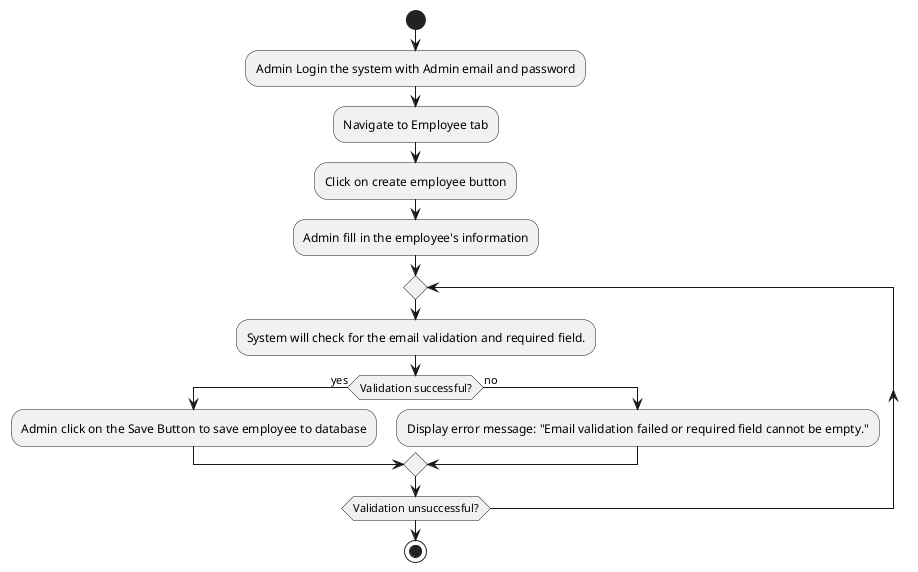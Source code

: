 @startuml

start

:Admin Login the system with Admin email and password;
:Navigate to Employee tab;
:Click on create employee button;
:Admin fill in the employee's information;

repeat
  :System will check for the email validation and required field.;
  if (Validation successful?) then (yes)
    :Admin click on the Save Button to save employee to database;
  else (no)
    :Display error message: "Email validation failed or required field cannot be empty.";
  endif
repeat while (Validation unsuccessful?)

stop

@enduml